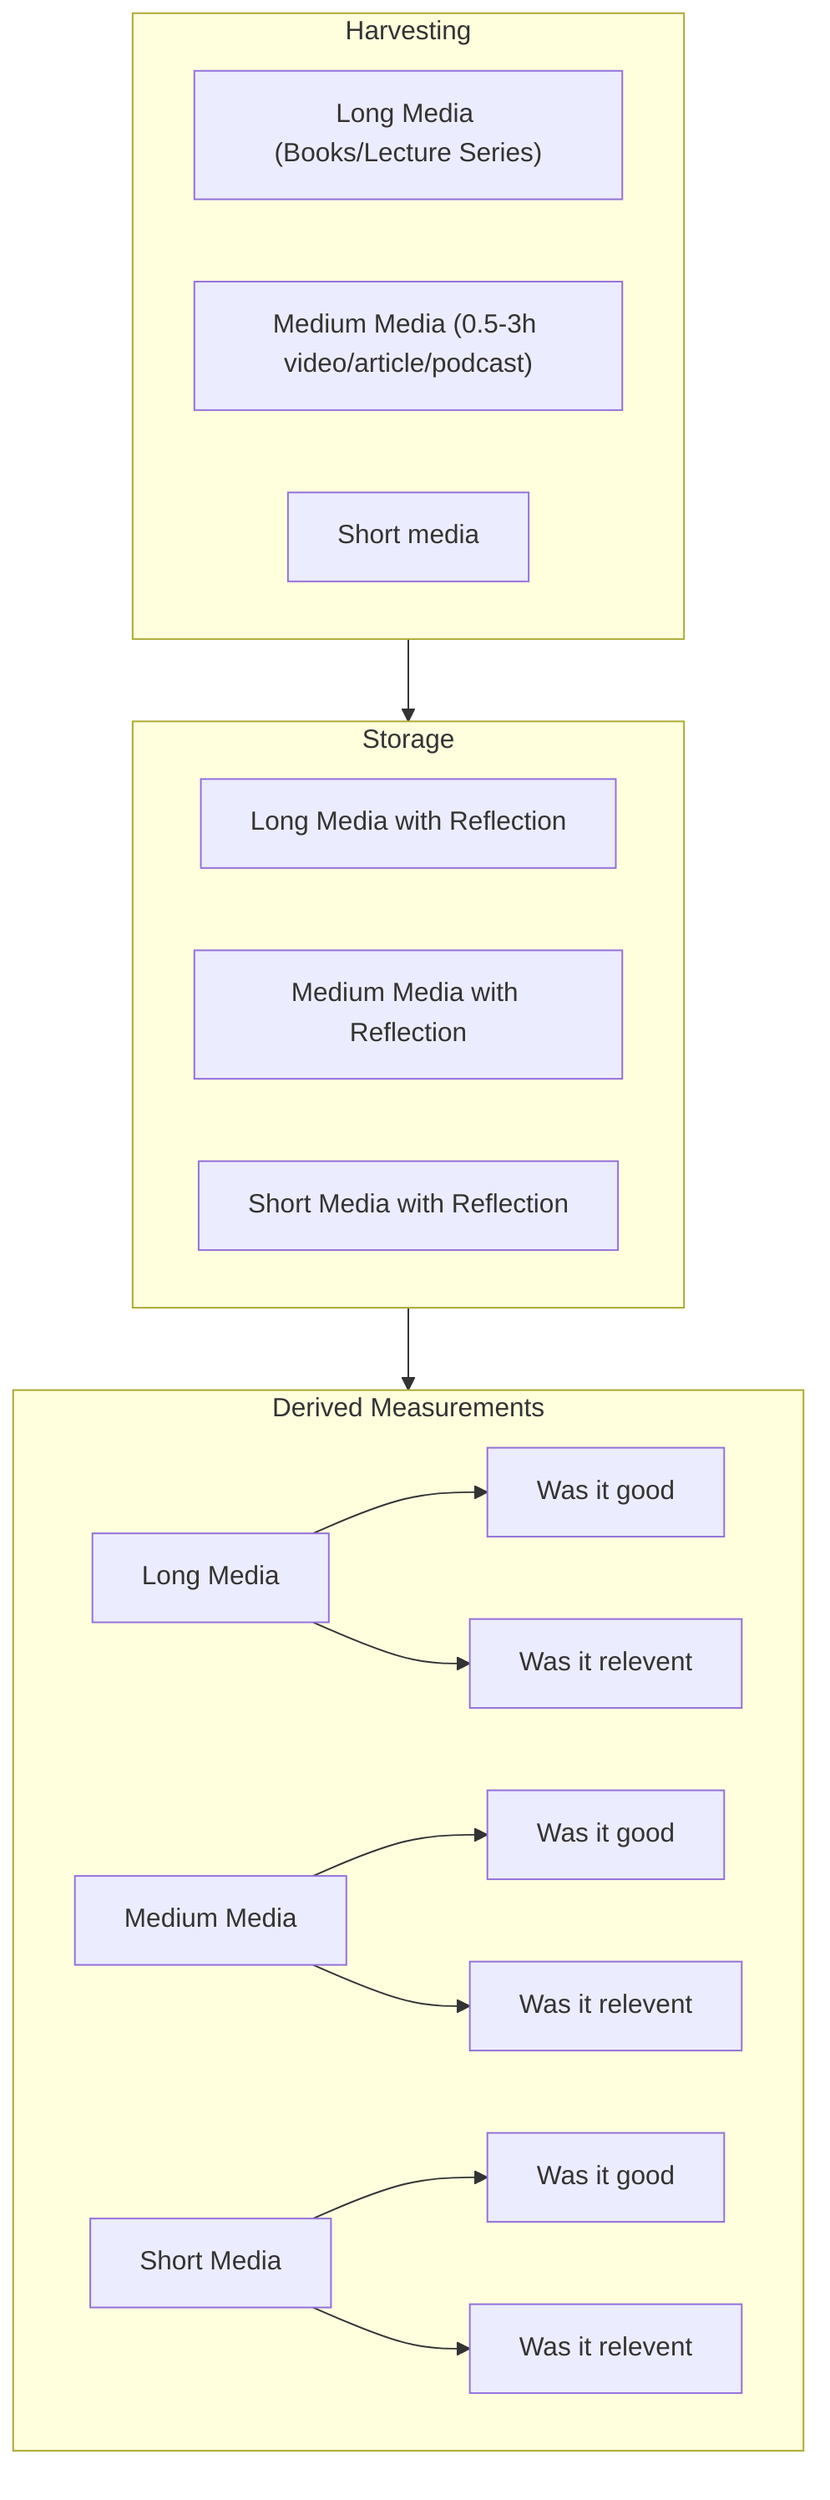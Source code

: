 graph TD
    subgraph Row1[Harvesting]
        A1["Long Media (Books/Lecture Series)"] 
        A2["Medium Media (0.5-3h video/article/podcast)"] 
        A3["Short media"]
    end

    subgraph Row2[Storage]
        B1[Long Media with Reflection]
        B2[Medium Media with Reflection]
        B3[Short Media with Reflection]
    end

    subgraph Row3[Derived Measurements]
        C1[Long Media]
        C1 --> C11[Was it good]
        C1 --> C12[Was it relevent]
        C2[Medium Media]
        C2 --> C21[Was it good]
        C2 --> C22[Was it relevent]
        C3[Short Media]
        C3 --> C31[Was it good]
        C3 --> C32[Was it relevent]
        
    end
    Row1 --> Row2
    Row2 --> Row3
